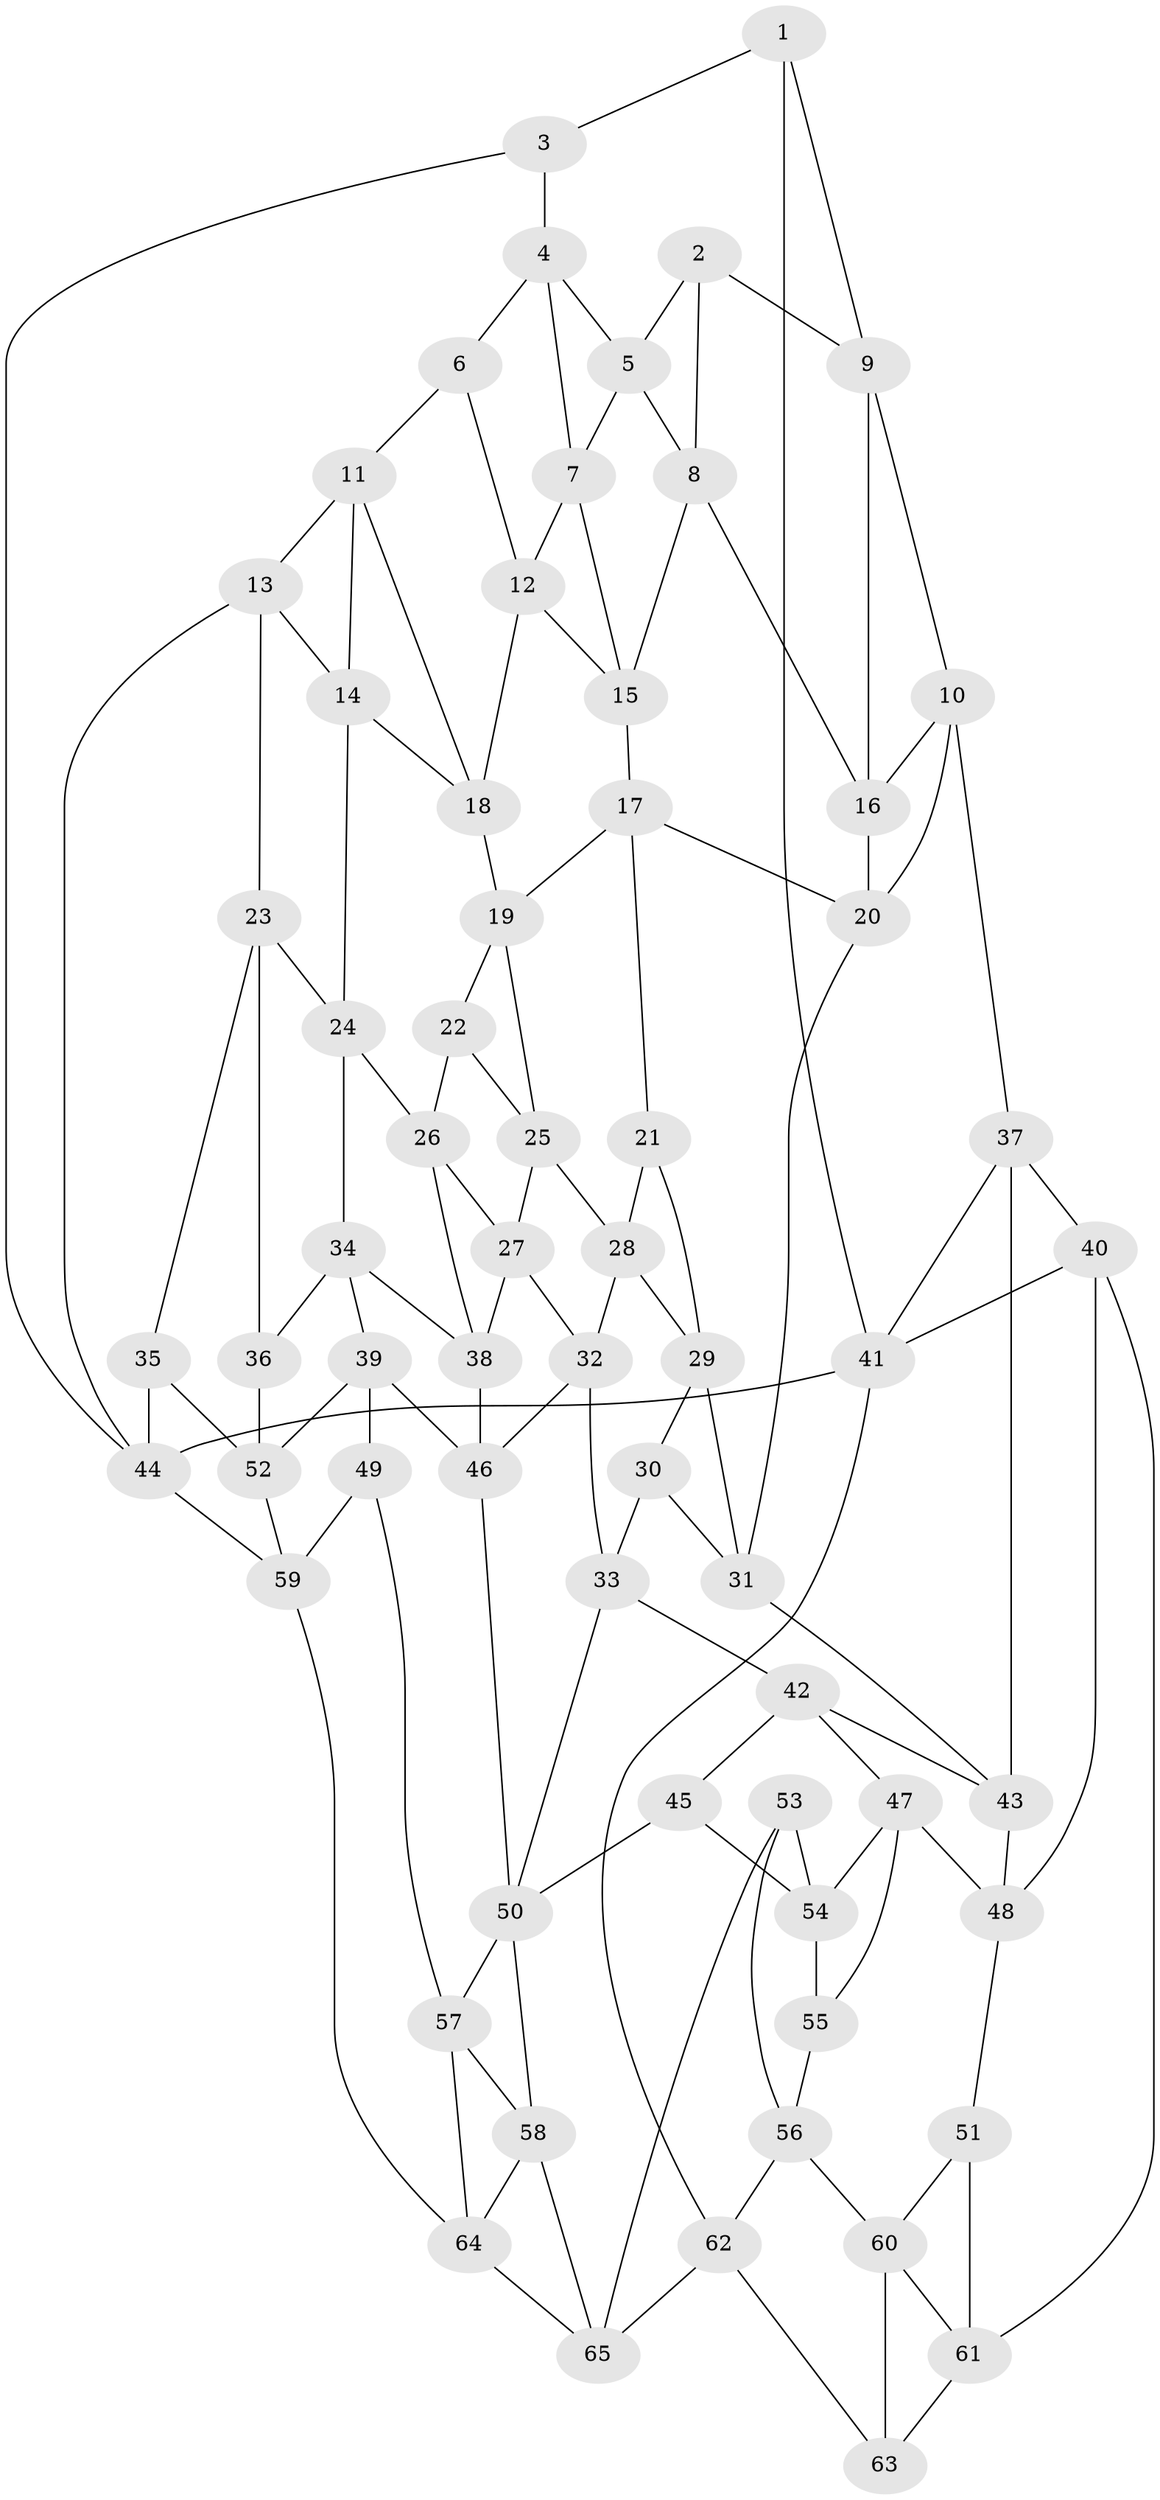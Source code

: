 // original degree distribution, {3: 0.015503875968992248, 6: 0.17829457364341086, 5: 0.6046511627906976, 4: 0.20155038759689922}
// Generated by graph-tools (version 1.1) at 2025/51/03/09/25 03:51:00]
// undirected, 65 vertices, 124 edges
graph export_dot {
graph [start="1"]
  node [color=gray90,style=filled];
  1;
  2;
  3;
  4;
  5;
  6;
  7;
  8;
  9;
  10;
  11;
  12;
  13;
  14;
  15;
  16;
  17;
  18;
  19;
  20;
  21;
  22;
  23;
  24;
  25;
  26;
  27;
  28;
  29;
  30;
  31;
  32;
  33;
  34;
  35;
  36;
  37;
  38;
  39;
  40;
  41;
  42;
  43;
  44;
  45;
  46;
  47;
  48;
  49;
  50;
  51;
  52;
  53;
  54;
  55;
  56;
  57;
  58;
  59;
  60;
  61;
  62;
  63;
  64;
  65;
  1 -- 3 [weight=1.0];
  1 -- 9 [weight=1.0];
  1 -- 41 [weight=1.0];
  2 -- 5 [weight=1.0];
  2 -- 8 [weight=1.0];
  2 -- 9 [weight=1.0];
  3 -- 4 [weight=1.0];
  3 -- 44 [weight=1.0];
  4 -- 5 [weight=1.0];
  4 -- 6 [weight=1.0];
  4 -- 7 [weight=1.0];
  5 -- 7 [weight=1.0];
  5 -- 8 [weight=1.0];
  6 -- 11 [weight=1.0];
  6 -- 12 [weight=1.0];
  7 -- 12 [weight=1.0];
  7 -- 15 [weight=1.0];
  8 -- 15 [weight=1.0];
  8 -- 16 [weight=1.0];
  9 -- 10 [weight=1.0];
  9 -- 16 [weight=1.0];
  10 -- 16 [weight=1.0];
  10 -- 20 [weight=1.0];
  10 -- 37 [weight=1.0];
  11 -- 13 [weight=1.0];
  11 -- 14 [weight=1.0];
  11 -- 18 [weight=1.0];
  12 -- 15 [weight=1.0];
  12 -- 18 [weight=1.0];
  13 -- 14 [weight=1.0];
  13 -- 23 [weight=1.0];
  13 -- 44 [weight=1.0];
  14 -- 18 [weight=1.0];
  14 -- 24 [weight=1.0];
  15 -- 17 [weight=1.0];
  16 -- 20 [weight=1.0];
  17 -- 19 [weight=1.0];
  17 -- 20 [weight=1.0];
  17 -- 21 [weight=1.0];
  18 -- 19 [weight=1.0];
  19 -- 22 [weight=1.0];
  19 -- 25 [weight=1.0];
  20 -- 31 [weight=1.0];
  21 -- 28 [weight=1.0];
  21 -- 29 [weight=1.0];
  22 -- 25 [weight=1.0];
  22 -- 26 [weight=1.0];
  23 -- 24 [weight=1.0];
  23 -- 35 [weight=1.0];
  23 -- 36 [weight=1.0];
  24 -- 26 [weight=1.0];
  24 -- 34 [weight=1.0];
  25 -- 27 [weight=1.0];
  25 -- 28 [weight=1.0];
  26 -- 27 [weight=1.0];
  26 -- 38 [weight=1.0];
  27 -- 32 [weight=1.0];
  27 -- 38 [weight=1.0];
  28 -- 29 [weight=1.0];
  28 -- 32 [weight=1.0];
  29 -- 30 [weight=1.0];
  29 -- 31 [weight=1.0];
  30 -- 31 [weight=1.0];
  30 -- 33 [weight=1.0];
  31 -- 43 [weight=1.0];
  32 -- 33 [weight=1.0];
  32 -- 46 [weight=1.0];
  33 -- 42 [weight=1.0];
  33 -- 50 [weight=1.0];
  34 -- 36 [weight=1.0];
  34 -- 38 [weight=1.0];
  34 -- 39 [weight=1.0];
  35 -- 44 [weight=2.0];
  35 -- 52 [weight=1.0];
  36 -- 52 [weight=1.0];
  37 -- 40 [weight=1.0];
  37 -- 41 [weight=1.0];
  37 -- 43 [weight=1.0];
  38 -- 46 [weight=1.0];
  39 -- 46 [weight=1.0];
  39 -- 49 [weight=1.0];
  39 -- 52 [weight=1.0];
  40 -- 41 [weight=1.0];
  40 -- 48 [weight=1.0];
  40 -- 61 [weight=1.0];
  41 -- 44 [weight=2.0];
  41 -- 62 [weight=1.0];
  42 -- 43 [weight=1.0];
  42 -- 45 [weight=1.0];
  42 -- 47 [weight=1.0];
  43 -- 48 [weight=1.0];
  44 -- 59 [weight=1.0];
  45 -- 50 [weight=2.0];
  45 -- 54 [weight=1.0];
  46 -- 50 [weight=1.0];
  47 -- 48 [weight=1.0];
  47 -- 54 [weight=1.0];
  47 -- 55 [weight=1.0];
  48 -- 51 [weight=1.0];
  49 -- 57 [weight=1.0];
  49 -- 59 [weight=1.0];
  50 -- 57 [weight=1.0];
  50 -- 58 [weight=1.0];
  51 -- 60 [weight=1.0];
  51 -- 61 [weight=1.0];
  52 -- 59 [weight=1.0];
  53 -- 54 [weight=1.0];
  53 -- 56 [weight=1.0];
  53 -- 65 [weight=1.0];
  54 -- 55 [weight=1.0];
  55 -- 56 [weight=1.0];
  56 -- 60 [weight=1.0];
  56 -- 62 [weight=1.0];
  57 -- 58 [weight=1.0];
  57 -- 64 [weight=1.0];
  58 -- 64 [weight=1.0];
  58 -- 65 [weight=1.0];
  59 -- 64 [weight=1.0];
  60 -- 61 [weight=1.0];
  60 -- 63 [weight=1.0];
  61 -- 63 [weight=1.0];
  62 -- 63 [weight=1.0];
  62 -- 65 [weight=1.0];
  64 -- 65 [weight=1.0];
}
